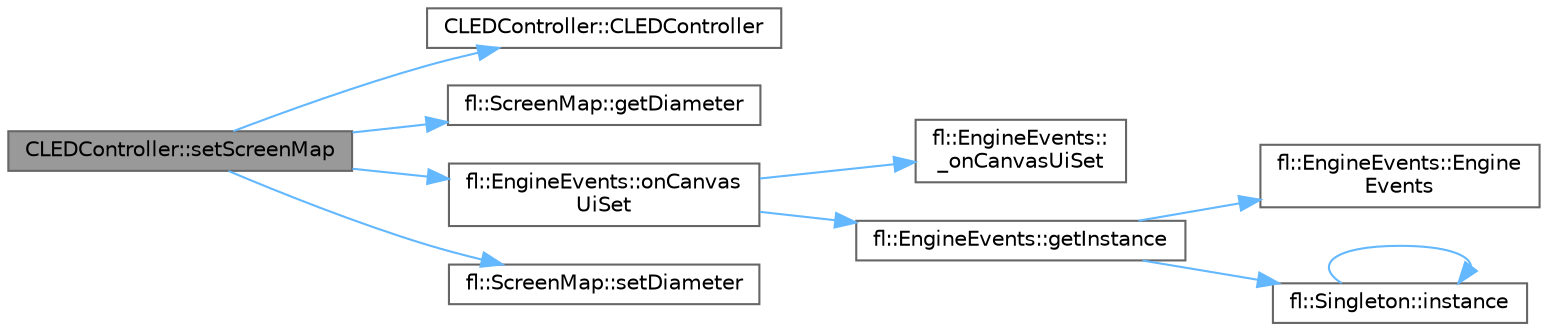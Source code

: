 digraph "CLEDController::setScreenMap"
{
 // INTERACTIVE_SVG=YES
 // LATEX_PDF_SIZE
  bgcolor="transparent";
  edge [fontname=Helvetica,fontsize=10,labelfontname=Helvetica,labelfontsize=10];
  node [fontname=Helvetica,fontsize=10,shape=box,height=0.2,width=0.4];
  rankdir="LR";
  Node1 [id="Node000001",label="CLEDController::setScreenMap",height=0.2,width=0.4,color="gray40", fillcolor="grey60", style="filled", fontcolor="black",tooltip=" "];
  Node1 -> Node2 [id="edge1_Node000001_Node000002",color="steelblue1",style="solid",tooltip=" "];
  Node2 [id="Node000002",label="CLEDController::CLEDController",height=0.2,width=0.4,color="grey40", fillcolor="white", style="filled",URL="$d6/d2c/class_c_l_e_d_controller_a8c560c6d171f117dfd19c0f2ec780a32.html#a8c560c6d171f117dfd19c0f2ec780a32",tooltip="Create an led controller object, add it to the chain of controllers."];
  Node1 -> Node3 [id="edge2_Node000001_Node000003",color="steelblue1",style="solid",tooltip=" "];
  Node3 [id="Node000003",label="fl::ScreenMap::getDiameter",height=0.2,width=0.4,color="grey40", fillcolor="white", style="filled",URL="$d2/d78/classfl_1_1_screen_map_af9b06074ecc088fef30300f87650d2f5.html#af9b06074ecc088fef30300f87650d2f5",tooltip=" "];
  Node1 -> Node4 [id="edge3_Node000001_Node000004",color="steelblue1",style="solid",tooltip=" "];
  Node4 [id="Node000004",label="fl::EngineEvents::onCanvas\lUiSet",height=0.2,width=0.4,color="grey40", fillcolor="white", style="filled",URL="$de/dca/classfl_1_1_engine_events_aeb85848268614982b022006bd41a2726.html#aeb85848268614982b022006bd41a2726",tooltip=" "];
  Node4 -> Node5 [id="edge4_Node000004_Node000005",color="steelblue1",style="solid",tooltip=" "];
  Node5 [id="Node000005",label="fl::EngineEvents::\l_onCanvasUiSet",height=0.2,width=0.4,color="grey40", fillcolor="white", style="filled",URL="$de/dca/classfl_1_1_engine_events_a7eb765a882db21850019e4ee59f0cce1.html#a7eb765a882db21850019e4ee59f0cce1",tooltip=" "];
  Node4 -> Node6 [id="edge5_Node000004_Node000006",color="steelblue1",style="solid",tooltip=" "];
  Node6 [id="Node000006",label="fl::EngineEvents::getInstance",height=0.2,width=0.4,color="grey40", fillcolor="white", style="filled",URL="$de/dca/classfl_1_1_engine_events_a34a4625c4fbcf754f70820bc4f0e418b.html#a34a4625c4fbcf754f70820bc4f0e418b",tooltip=" "];
  Node6 -> Node7 [id="edge6_Node000006_Node000007",color="steelblue1",style="solid",tooltip=" "];
  Node7 [id="Node000007",label="fl::EngineEvents::Engine\lEvents",height=0.2,width=0.4,color="grey40", fillcolor="white", style="filled",URL="$de/dca/classfl_1_1_engine_events_a0d7527af75982eb6037525e670aa26ec.html#a0d7527af75982eb6037525e670aa26ec",tooltip=" "];
  Node6 -> Node8 [id="edge7_Node000006_Node000008",color="steelblue1",style="solid",tooltip=" "];
  Node8 [id="Node000008",label="fl::Singleton::instance",height=0.2,width=0.4,color="grey40", fillcolor="white", style="filled",URL="$d9/d5b/classfl_1_1_singleton_a7e65fe8dee6b2a23a8b6138fa2c274cb.html#a7e65fe8dee6b2a23a8b6138fa2c274cb",tooltip=" "];
  Node8 -> Node8 [id="edge8_Node000008_Node000008",color="steelblue1",style="solid",tooltip=" "];
  Node1 -> Node9 [id="edge9_Node000001_Node000009",color="steelblue1",style="solid",tooltip=" "];
  Node9 [id="Node000009",label="fl::ScreenMap::setDiameter",height=0.2,width=0.4,color="grey40", fillcolor="white", style="filled",URL="$d2/d78/classfl_1_1_screen_map_a0f7699554fd9fe34cd58b5d781203405.html#a0f7699554fd9fe34cd58b5d781203405",tooltip=" "];
}
